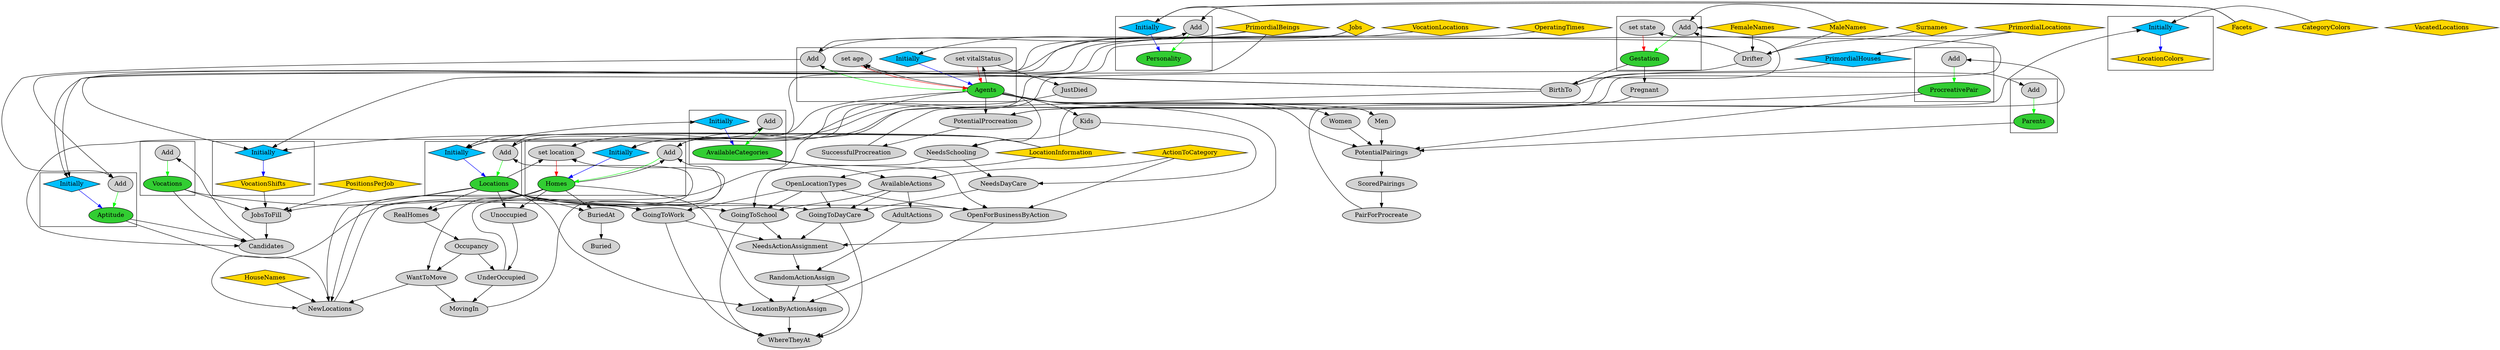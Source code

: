 digraph {
node [ style="filled"]
subgraph "cluster_VocationShifts"{
v11 [ label = "VocationShifts" fillcolor="gold" shape="diamond"];
v12 [ label = "Initially" fillcolor="deepskyblue" shape="diamond"];
}
subgraph "cluster_LocationColors"{
v16 [ label = "LocationColors" fillcolor="gold" shape="diamond"];
v17 [ label = "Initially" fillcolor="deepskyblue" shape="diamond"];
}
subgraph "cluster_Agents"{
v18 [ label = "Agents" fillcolor="limegreen"];
v19 [ label = "Add"];
v37 [ label = "Initially" fillcolor="deepskyblue" shape="diamond"];
v38 [ label = "set vitalStatus"];
v39 [ label = "set age"];
}
subgraph "cluster_Personality"{
v40 [ label = "Personality" fillcolor="limegreen"];
v41 [ label = "Add"];
v42 [ label = "Initially" fillcolor="deepskyblue" shape="diamond"];
}
subgraph "cluster_Aptitude"{
v43 [ label = "Aptitude" fillcolor="limegreen"];
v44 [ label = "Add"];
v45 [ label = "Initially" fillcolor="deepskyblue" shape="diamond"];
}
subgraph "cluster_ProcreativePair"{
v27 [ label = "ProcreativePair" fillcolor="limegreen"];
v28 [ label = "Add"];
}
subgraph "cluster_Gestation"{
v22 [ label = "Gestation" fillcolor="limegreen"];
v23 [ label = "Add"];
v36 [ label = "set state"];
}
subgraph "cluster_Parents"{
v34 [ label = "Parents" fillcolor="limegreen"];
v35 [ label = "Add"];
}
subgraph "cluster_Locations"{
v48 [ label = "Locations" fillcolor="limegreen"];
v49 [ label = "Add"];
v50 [ label = "Initially" fillcolor="deepskyblue" shape="diamond"];
}
subgraph "cluster_AvailableCategories"{
v63 [ label = "AvailableCategories" fillcolor="limegreen"];
v64 [ label = "Add"];
v65 [ label = "Initially" fillcolor="deepskyblue" shape="diamond"];
}
subgraph "cluster_Homes"{
v52 [ label = "Homes" fillcolor="limegreen"];
v53 [ label = "Add"];
v58 [ label = "Initially" fillcolor="deepskyblue" shape="diamond"];
v60 [ label = "set location"];
}
subgraph "cluster_Vocations"{
v69 [ label = "Vocations" fillcolor="limegreen"];
v70 [ label = "Add"];
}
v0 [ label = "FemaleNames" fillcolor="gold" shape="diamond"];
v1 [ label = "MaleNames" fillcolor="gold" shape="diamond"];
v2 [ label = "Surnames" fillcolor="gold" shape="diamond"];
v3 [ label = "HouseNames" fillcolor="gold" shape="diamond"];
v4 [ label = "Facets" fillcolor="gold" shape="diamond"];
v5 [ label = "Jobs" fillcolor="gold" shape="diamond"];
v6 [ label = "PrimordialBeings" fillcolor="gold" shape="diamond"];
v7 [ label = "PrimordialLocations" fillcolor="gold" shape="diamond"];
v8 [ label = "LocationInformation" fillcolor="gold" shape="diamond"];
v9 [ label = "VocationLocations" fillcolor="gold" shape="diamond"];
v10 [ label = "OperatingTimes" fillcolor="gold" shape="diamond"];
v13 [ label = "PositionsPerJob" fillcolor="gold" shape="diamond"];
v14 [ label = "ActionToCategory" fillcolor="gold" shape="diamond"];
v15 [ label = "CategoryColors" fillcolor="gold" shape="diamond"];
v20 [ label = "Drifter"];
v21 [ label = "BirthTo"];
v24 [ label = "SuccessfulProcreation"];
v25 [ label = "PotentialProcreation"];
v26 [ label = "Pregnant"];
v29 [ label = "PairForProcreate"];
v30 [ label = "ScoredPairings"];
v31 [ label = "PotentialPairings"];
v32 [ label = "Women"];
v33 [ label = "Men"];
v46 [ label = "JustDied"];
v47 [ label = "NewLocations"];
v51 [ label = "WantToMove"];
v54 [ label = "UnderOccupied"];
v55 [ label = "Occupancy"];
v56 [ label = "RealHomes"];
v57 [ label = "Unoccupied"];
v59 [ label = "PrimordialHouses" fillcolor="deepskyblue" shape="diamond"];
v61 [ label = "MovingIn"];
v62 [ label = "VacatedLocations" fillcolor="gold" shape="diamond"];
v66 [ label = "AvailableActions"];
v67 [ label = "BuriedAt"];
v68 [ label = "Buried"];
v71 [ label = "Candidates"];
v72 [ label = "JobsToFill"];
v73 [ label = "OpenLocationTypes"];
v74 [ label = "Kids"];
v75 [ label = "NeedsSchooling"];
v76 [ label = "NeedsDayCare"];
v77 [ label = "GoingToSchool"];
v78 [ label = "GoingToDayCare"];
v79 [ label = "GoingToWork"];
v80 [ label = "WhereTheyAt"];
v81 [ label = "RandomActionAssign"];
v82 [ label = "AdultActions"];
v83 [ label = "NeedsActionAssignment"];
v84 [ label = "LocationByActionAssign"];
v85 [ label = "OpenForBusinessByAction"];
v12 -> v11 [ color="blue" ]
v9 -> v12 [ constraint="false" ]
v8 -> v12 [ constraint="false" ]
v10 -> v12 [ constraint="false" ]
v17 -> v16 [ color="blue" ]
v8 -> v17 [ constraint="false" ]
v15 -> v17 [ constraint="false" ]
v19 -> v18 [ color="green" ]
v20 -> v19 [ constraint="false" ]
v2 -> v20
v1 -> v20
v0 -> v20
v21 -> v19 [ constraint="false" ]
v22 -> v21
v23 -> v22 [ color="green" ]
v24 -> v23 [ constraint="false" ]
v25 -> v24
v26 -> v25
v22 -> v26
v27 -> v25
v28 -> v27 [ color="green" ]
v29 -> v28 [ constraint="false" ]
v30 -> v29
v31 -> v30
v27 -> v31
v32 -> v31
v18 -> v32
v33 -> v31
v18 -> v33
v18 -> v31
v34 -> v31
v35 -> v34 [ color="green" ]
v21 -> v35 [ constraint="false" ]
v18 -> v25
v1 -> v23 [ constraint="false" ]
v0 -> v23 [ constraint="false" ]
v36 -> v22 [ color="red" ]
v21 -> v36 [ constraint="false" ]
v37 -> v18 [ color="blue" ]
v6 -> v37 [ constraint="false" ]
v38 -> v18 [ color="red" ]
v18 -> v38 [ constraint="false" ]
v39 -> v18 [ color="red" ]
v21 -> v39 [ constraint="false" ]
v18 -> v39 [ constraint="false" ]
v41 -> v40 [ color="green" ]
v19 -> v41 [ constraint="false" ]
v4 -> v41 [ constraint="false" ]
v42 -> v40 [ color="blue" ]
v6 -> v42 [ constraint="false" ]
v4 -> v42 [ constraint="false" ]
v44 -> v43 [ color="green" ]
v19 -> v44 [ constraint="false" ]
v5 -> v44 [ constraint="false" ]
v45 -> v43 [ color="blue" ]
v6 -> v45 [ constraint="false" ]
v5 -> v45 [ constraint="false" ]
v38 -> v46
v48 -> v47
v49 -> v48 [ color="green" ]
v47 -> v49 [ constraint="false" ]
v8 -> v49 [ constraint="false" ]
v50 -> v48 [ color="blue" ]
v7 -> v50 [ constraint="false" ]
v8 -> v50 [ constraint="false" ]
v3 -> v47
v51 -> v47
v52 -> v51
v53 -> v52 [ color="green" ]
v21 -> v53 [ constraint="false" ]
v52 -> v53 [ constraint="false" ]
v54 -> v53 [ constraint="false" ]
v55 -> v54
v56 -> v55
v48 -> v56
v52 -> v56
v57 -> v54
v52 -> v57
v48 -> v57
v20 -> v53 [ constraint="false" ]
v58 -> v52 [ color="blue" ]
v59 -> v58 [ constraint="false" ]
v7 -> v59
v6 -> v58 [ constraint="false" ]
v60 -> v52 [ color="red" ]
v46 -> v60 [ constraint="false" ]
v48 -> v60 [ constraint="false" ]
v61 -> v60 [ constraint="false" ]
v51 -> v61
v54 -> v61
v55 -> v51
v52 -> v47
v18 -> v47
v43 -> v47
v64 -> v63 [ color="green" ]
v49 -> v64 [ constraint="false" ]
v65 -> v63 [ color="blue" ]
v50 -> v65 [ constraint="false" ]
v14 -> v66
v63 -> v66
v48 -> v67
v52 -> v67
v67 -> v68
v70 -> v69 [ color="green" ]
v71 -> v70 [ constraint="false" ]
v72 -> v71
v48 -> v72
v11 -> v72
v13 -> v72
v69 -> v72
v69 -> v71
v18 -> v71
v43 -> v71
v8 -> v73
v18 -> v74
v74 -> v75
v18 -> v75
v75 -> v76
v74 -> v76
v66 -> v77
v73 -> v77
v48 -> v77
v75 -> v77
v66 -> v78
v73 -> v78
v48 -> v78
v76 -> v78
v73 -> v79
v48 -> v79
v69 -> v79
v77 -> v80
v78 -> v80
v79 -> v80
v81 -> v80
v82 -> v81
v66 -> v82
v83 -> v81
v79 -> v83
v78 -> v83
v77 -> v83
v18 -> v83
v84 -> v80
v81 -> v84
v52 -> v84
v85 -> v84
v14 -> v85
v63 -> v85
v73 -> v85
v48 -> v85
v48 -> v84
}
